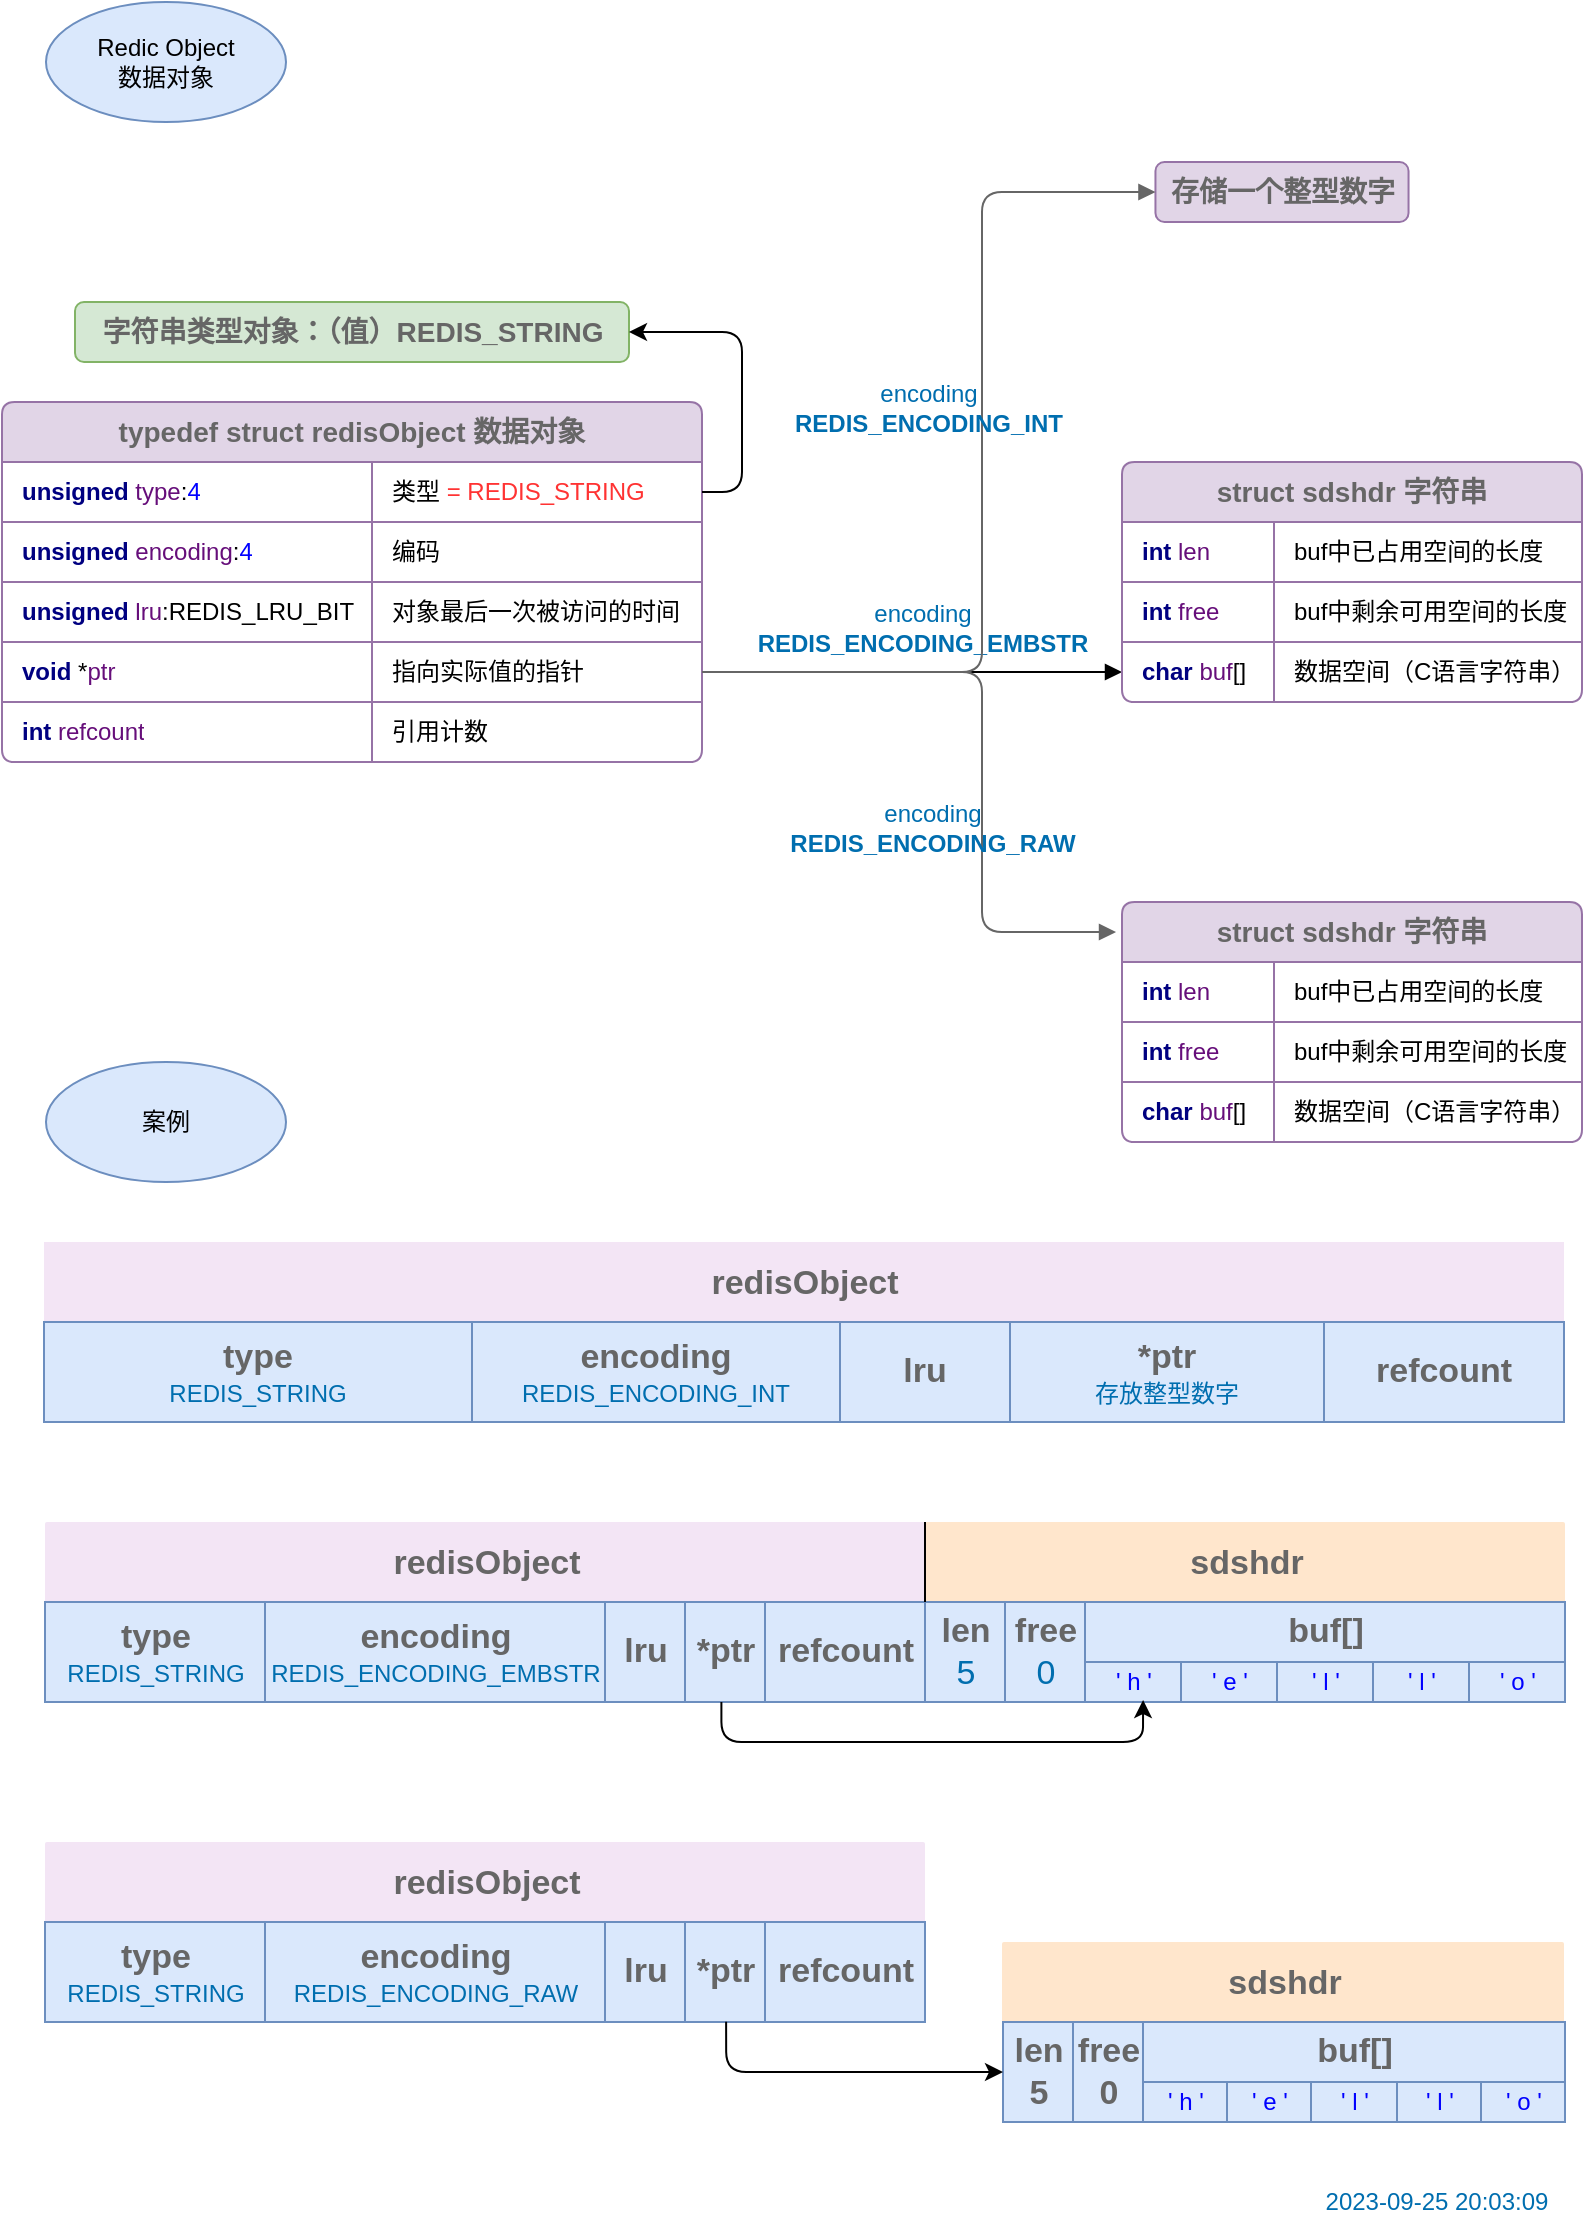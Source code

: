<mxfile version="14.6.13" type="device"><diagram id="IN4zd3eUfzcneKLnfnn4" name="第 1 页"><mxGraphModel dx="1301" dy="1059" grid="1" gridSize="10" guides="1" tooltips="1" connect="1" arrows="1" fold="1" page="1" pageScale="1" pageWidth="827" pageHeight="1169" math="0" shadow="0"><root><mxCell id="0"/><mxCell id="1" parent="0"/><mxCell id="iAXKqDJaPxF1WJDEpytG-269" value="&lt;b style=&quot;color: rgb(102 , 102 , 102) ; font-size: 17px&quot;&gt;sdshdr&lt;/b&gt;" style="points=[[0,0,0],[0.25,0,0],[0.5,0,0],[0.75,0,0],[1,0,0],[1,0.25,0],[1,0.5,0],[1,0.75,0],[1,1,0],[0.75,1,0],[0.5,1,0],[0.25,1,0],[0,1,0],[0,0.75,0],[0,0.5,0],[0,0.25,0]];rounded=1;absoluteArcSize=1;arcSize=2;html=1;shadow=0;dashed=0;fontSize=12;align=center;verticalAlign=top;spacing=10;spacingTop=-4;fillColor=#ffe6cc;strokeColor=none;" vertex="1" parent="1"><mxGeometry x="518" y="1010" width="281" height="70" as="geometry"/></mxCell><mxCell id="TYtQSwTV08MdRlMk_spP-1" value="Redic Object&lt;br&gt;数据对象" style="ellipse;whiteSpace=wrap;html=1;fillColor=#dae8fc;strokeColor=#6c8ebf;" parent="1" vertex="1"><mxGeometry x="40" y="40" width="120" height="60" as="geometry"/></mxCell><mxCell id="aDmRnWH0MCIBEiL_sSF2-94" value="&lt;font style=&quot;font-size: 14px&quot; color=&quot;#666666&quot;&gt;typedef struct redisObject 数据对象&lt;/font&gt;" style="shape=table;html=1;whiteSpace=wrap;startSize=30;container=1;collapsible=0;childLayout=tableLayout;rounded=1;shadow=0;arcSize=7;labelBackgroundColor=none;fillColor=#e1d5e7;swimlaneFillColor=#ffffff;align=center;fontStyle=1;strokeColor=#9673a6;fixedRows=1;rotatable=0;spacing=0;" parent="1" vertex="1"><mxGeometry x="18" y="240" width="350" height="180" as="geometry"/></mxCell><mxCell id="aDmRnWH0MCIBEiL_sSF2-95" value="" style="shape=partialRectangle;html=1;whiteSpace=wrap;collapsible=0;dropTarget=0;pointerEvents=0;fillColor=none;top=0;left=0;bottom=0;right=0;points=[[0,0.5],[1,0.5]];portConstraint=eastwest;strokeColor=#0085FC;" parent="aDmRnWH0MCIBEiL_sSF2-94" vertex="1"><mxGeometry y="30" width="350" height="30" as="geometry"/></mxCell><mxCell id="aDmRnWH0MCIBEiL_sSF2-96" value="&lt;span style=&quot;color: #000080 ; font-weight: bold&quot;&gt;unsigned &lt;/span&gt;&lt;span style=&quot;color: #660e7a&quot;&gt;type&lt;/span&gt;:&lt;span style=&quot;color: #0000ff&quot;&gt;4&lt;/span&gt;" style="shape=partialRectangle;html=1;whiteSpace=wrap;connectable=0;fillColor=none;top=0;left=0;bottom=0;right=0;overflow=hidden;strokeColor=none;labelBackgroundColor=none;labelBorderColor=none;align=left;spacingLeft=10;spacingRight=5;spacing=0;" parent="aDmRnWH0MCIBEiL_sSF2-95" vertex="1"><mxGeometry width="185" height="30" as="geometry"/></mxCell><mxCell id="aDmRnWH0MCIBEiL_sSF2-97" value="类型 &lt;font color=&quot;#ff3333&quot;&gt;=&amp;nbsp;REDIS_STRING&lt;/font&gt;" style="shape=partialRectangle;html=1;whiteSpace=wrap;connectable=0;fillColor=none;top=0;left=0;bottom=0;right=0;overflow=hidden;strokeColor=none;labelBackgroundColor=none;labelBorderColor=none;align=left;spacingLeft=10;spacingRight=5;spacing=0;" parent="aDmRnWH0MCIBEiL_sSF2-95" vertex="1"><mxGeometry x="185" width="165" height="30" as="geometry"/></mxCell><mxCell id="aDmRnWH0MCIBEiL_sSF2-101" value="" style="shape=partialRectangle;html=1;whiteSpace=wrap;collapsible=0;dropTarget=0;pointerEvents=0;fillColor=none;top=0;left=0;bottom=0;right=0;points=[[0,0.5],[1,0.5]];portConstraint=eastwest;" parent="aDmRnWH0MCIBEiL_sSF2-94" vertex="1"><mxGeometry y="60" width="350" height="30" as="geometry"/></mxCell><mxCell id="aDmRnWH0MCIBEiL_sSF2-102" value="&lt;span style=&quot;color: #000080 ; font-weight: bold&quot;&gt;unsigned &lt;/span&gt;&lt;span style=&quot;color: #660e7a&quot;&gt;encoding&lt;/span&gt;:&lt;span style=&quot;color: #0000ff&quot;&gt;4&lt;/span&gt;" style="shape=partialRectangle;html=1;whiteSpace=wrap;connectable=0;fillColor=none;top=0;left=0;bottom=0;right=0;overflow=hidden;align=left;spacing=0;spacingLeft=10;spacingRight=5;" parent="aDmRnWH0MCIBEiL_sSF2-101" vertex="1"><mxGeometry width="185" height="30" as="geometry"/></mxCell><mxCell id="aDmRnWH0MCIBEiL_sSF2-103" value="编码" style="shape=partialRectangle;html=1;whiteSpace=wrap;connectable=0;fillColor=none;top=0;left=0;bottom=0;right=0;overflow=hidden;align=left;spacing=0;spacingLeft=10;spacingRight=5;" parent="aDmRnWH0MCIBEiL_sSF2-101" vertex="1"><mxGeometry x="185" width="165" height="30" as="geometry"/></mxCell><mxCell id="aDmRnWH0MCIBEiL_sSF2-104" style="shape=partialRectangle;html=1;whiteSpace=wrap;collapsible=0;dropTarget=0;pointerEvents=0;fillColor=none;top=0;left=0;bottom=0;right=0;points=[[0,0.5],[1,0.5]];portConstraint=eastwest;" parent="aDmRnWH0MCIBEiL_sSF2-94" vertex="1"><mxGeometry y="90" width="350" height="30" as="geometry"/></mxCell><mxCell id="aDmRnWH0MCIBEiL_sSF2-105" value="&lt;span style=&quot;color: #000080 ; font-weight: bold&quot;&gt;unsigned &lt;/span&gt;&lt;span style=&quot;color: #660e7a&quot;&gt;lru&lt;/span&gt;:REDIS_LRU_BIT" style="shape=partialRectangle;html=1;whiteSpace=wrap;connectable=0;fillColor=none;top=0;left=0;bottom=0;right=0;overflow=hidden;align=left;spacing=0;spacingLeft=10;spacingRight=5;" parent="aDmRnWH0MCIBEiL_sSF2-104" vertex="1"><mxGeometry width="185" height="30" as="geometry"/></mxCell><mxCell id="aDmRnWH0MCIBEiL_sSF2-106" value="对象最后一次被访问的时间" style="shape=partialRectangle;html=1;whiteSpace=wrap;connectable=0;fillColor=none;top=0;left=0;bottom=0;right=0;overflow=hidden;align=left;spacing=0;spacingLeft=10;spacingRight=5;" parent="aDmRnWH0MCIBEiL_sSF2-104" vertex="1"><mxGeometry x="185" width="165" height="30" as="geometry"/></mxCell><mxCell id="aDmRnWH0MCIBEiL_sSF2-98" style="shape=partialRectangle;html=1;whiteSpace=wrap;collapsible=0;dropTarget=0;pointerEvents=0;fillColor=none;top=0;left=0;bottom=0;right=0;points=[[0,0.5],[1,0.5]];portConstraint=eastwest;" parent="aDmRnWH0MCIBEiL_sSF2-94" vertex="1"><mxGeometry y="120" width="350" height="30" as="geometry"/></mxCell><mxCell id="aDmRnWH0MCIBEiL_sSF2-99" value="&lt;span style=&quot;color: #000080 ; font-weight: bold&quot;&gt;void &lt;/span&gt;*&lt;span style=&quot;color: #660e7a&quot;&gt;ptr&lt;/span&gt;" style="shape=partialRectangle;html=1;whiteSpace=wrap;connectable=0;fillColor=none;top=0;left=0;bottom=0;right=0;overflow=hidden;align=left;spacing=0;spacingLeft=10;spacingRight=5;" parent="aDmRnWH0MCIBEiL_sSF2-98" vertex="1"><mxGeometry width="185" height="30" as="geometry"/></mxCell><mxCell id="aDmRnWH0MCIBEiL_sSF2-100" value="指向实际值的指针" style="shape=partialRectangle;html=1;whiteSpace=wrap;connectable=0;fillColor=none;top=0;left=0;bottom=0;right=0;overflow=hidden;align=left;spacing=0;spacingLeft=10;spacingRight=5;" parent="aDmRnWH0MCIBEiL_sSF2-98" vertex="1"><mxGeometry x="185" width="165" height="30" as="geometry"/></mxCell><mxCell id="aDmRnWH0MCIBEiL_sSF2-107" style="shape=partialRectangle;html=1;whiteSpace=wrap;collapsible=0;dropTarget=0;pointerEvents=0;fillColor=none;top=0;left=0;bottom=0;right=0;points=[[0,0.5],[1,0.5]];portConstraint=eastwest;" parent="aDmRnWH0MCIBEiL_sSF2-94" vertex="1"><mxGeometry y="150" width="350" height="30" as="geometry"/></mxCell><mxCell id="aDmRnWH0MCIBEiL_sSF2-108" value="&lt;span style=&quot;color: #000080 ; font-weight: bold&quot;&gt;int &lt;/span&gt;&lt;span style=&quot;color: #660e7a&quot;&gt;refcount&lt;/span&gt;" style="shape=partialRectangle;html=1;whiteSpace=wrap;connectable=0;fillColor=none;top=0;left=0;bottom=0;right=0;overflow=hidden;align=left;spacing=0;spacingLeft=10;spacingRight=5;" parent="aDmRnWH0MCIBEiL_sSF2-107" vertex="1"><mxGeometry width="185" height="30" as="geometry"/></mxCell><mxCell id="aDmRnWH0MCIBEiL_sSF2-109" value="引用计数" style="shape=partialRectangle;html=1;whiteSpace=wrap;connectable=0;fillColor=none;top=0;left=0;bottom=0;right=0;overflow=hidden;align=left;spacing=0;spacingLeft=10;spacingRight=5;" parent="aDmRnWH0MCIBEiL_sSF2-107" vertex="1"><mxGeometry x="185" width="165" height="30" as="geometry"/></mxCell><mxCell id="aDmRnWH0MCIBEiL_sSF2-110" value="&lt;font style=&quot;font-size: 14px&quot; color=&quot;#666666&quot;&gt;&lt;b&gt;字符串类型对象：（值）REDIS_STRING&lt;/b&gt;&lt;/font&gt;" style="rounded=1;whiteSpace=wrap;html=1;fillColor=#d5e8d4;strokeColor=#82b366;" parent="1" vertex="1"><mxGeometry x="54.5" y="190" width="277" height="30" as="geometry"/></mxCell><mxCell id="aDmRnWH0MCIBEiL_sSF2-111" style="edgeStyle=orthogonalEdgeStyle;rounded=1;orthogonalLoop=1;jettySize=auto;html=1;entryX=1;entryY=0.5;entryDx=0;entryDy=0;exitX=1;exitY=0.5;exitDx=0;exitDy=0;" parent="1" source="aDmRnWH0MCIBEiL_sSF2-95" target="aDmRnWH0MCIBEiL_sSF2-110" edge="1"><mxGeometry x="-249" y="374" as="geometry"/></mxCell><mxCell id="aDmRnWH0MCIBEiL_sSF2-112" value="&lt;span style=&quot;color: rgb(0 , 110 , 175) ; font-size: 12px ; text-align: left&quot;&gt;encoding&lt;br&gt;&lt;/span&gt;&lt;b&gt;&lt;span style=&quot;font-size: 12px ; text-align: left&quot;&gt;&lt;font color=&quot;#006eaf&quot;&gt;REDIS_ENCODING_&lt;/font&gt;&lt;/span&gt;&lt;span style=&quot;color: rgb(0 , 110 , 175) ; font-size: 12px ; text-align: left&quot;&gt;EMBSTR&lt;/span&gt;&lt;/b&gt;&lt;span style=&quot;font-size: 12px ; text-align: left&quot;&gt;&lt;br&gt;&lt;/span&gt;" style="html=1;verticalAlign=bottom;endArrow=block;shadow=0;labelBackgroundColor=none;exitX=1;exitY=0.5;exitDx=0;exitDy=0;entryX=0;entryY=0.5;entryDx=0;entryDy=0;fillColor=#f8cecc;edgeStyle=orthogonalEdgeStyle;" parent="1" source="aDmRnWH0MCIBEiL_sSF2-98" target="aDmRnWH0MCIBEiL_sSF2-133" edge="1"><mxGeometry x="-2" y="-100" width="80" as="geometry"><mxPoint x="542" y="1010" as="sourcePoint"/><mxPoint x="142" y="1069" as="targetPoint"/><mxPoint x="5" y="-5" as="offset"/></mxGeometry></mxCell><mxCell id="aDmRnWH0MCIBEiL_sSF2-113" value="&lt;font style=&quot;font-size: 14px&quot; color=&quot;#666666&quot;&gt;struct sdshdr 字符串&lt;/font&gt;" style="shape=table;html=1;whiteSpace=wrap;startSize=30;container=1;collapsible=0;childLayout=tableLayout;rounded=1;shadow=0;arcSize=7;labelBackgroundColor=none;fillColor=#e1d5e7;swimlaneFillColor=#ffffff;align=center;fontStyle=1;strokeColor=#9673a6;fixedRows=1;rotatable=0;spacing=0;" parent="1" vertex="1"><mxGeometry x="578" y="490" width="230" height="120" as="geometry"/></mxCell><mxCell id="aDmRnWH0MCIBEiL_sSF2-114" value="" style="shape=partialRectangle;html=1;whiteSpace=wrap;collapsible=0;dropTarget=0;pointerEvents=0;fillColor=none;top=0;left=0;bottom=0;right=0;points=[[0,0.5],[1,0.5]];portConstraint=eastwest;strokeColor=#0085FC;" parent="aDmRnWH0MCIBEiL_sSF2-113" vertex="1"><mxGeometry y="30" width="230" height="30" as="geometry"/></mxCell><mxCell id="aDmRnWH0MCIBEiL_sSF2-115" value="&lt;span style=&quot;color: #000080 ; font-weight: bold&quot;&gt;int &lt;/span&gt;&lt;span style=&quot;color: #660e7a&quot;&gt;len&lt;/span&gt;" style="shape=partialRectangle;html=1;whiteSpace=wrap;connectable=0;fillColor=none;top=0;left=0;bottom=0;right=0;overflow=hidden;strokeColor=none;labelBackgroundColor=none;labelBorderColor=none;align=left;spacingLeft=10;spacingRight=5;spacing=0;" parent="aDmRnWH0MCIBEiL_sSF2-114" vertex="1"><mxGeometry width="76" height="30" as="geometry"/></mxCell><mxCell id="aDmRnWH0MCIBEiL_sSF2-116" value="buf中已占用空间的长度" style="shape=partialRectangle;html=1;whiteSpace=wrap;connectable=0;fillColor=none;top=0;left=0;bottom=0;right=0;overflow=hidden;strokeColor=none;labelBackgroundColor=none;labelBorderColor=none;align=left;spacingLeft=10;spacingRight=5;spacing=0;" parent="aDmRnWH0MCIBEiL_sSF2-114" vertex="1"><mxGeometry x="76" width="154" height="30" as="geometry"/></mxCell><mxCell id="aDmRnWH0MCIBEiL_sSF2-117" value="" style="shape=partialRectangle;html=1;whiteSpace=wrap;collapsible=0;dropTarget=0;pointerEvents=0;fillColor=none;top=0;left=0;bottom=0;right=0;points=[[0,0.5],[1,0.5]];portConstraint=eastwest;" parent="aDmRnWH0MCIBEiL_sSF2-113" vertex="1"><mxGeometry y="60" width="230" height="30" as="geometry"/></mxCell><mxCell id="aDmRnWH0MCIBEiL_sSF2-118" value="&lt;span style=&quot;color: #000080 ; font-weight: bold&quot;&gt;int &lt;/span&gt;&lt;span style=&quot;color: #660e7a&quot;&gt;free&lt;/span&gt;" style="shape=partialRectangle;html=1;whiteSpace=wrap;connectable=0;fillColor=none;top=0;left=0;bottom=0;right=0;overflow=hidden;align=left;spacing=0;spacingLeft=10;spacingRight=5;" parent="aDmRnWH0MCIBEiL_sSF2-117" vertex="1"><mxGeometry width="76" height="30" as="geometry"/></mxCell><mxCell id="aDmRnWH0MCIBEiL_sSF2-119" value="buf中剩余可用空间的长度" style="shape=partialRectangle;html=1;whiteSpace=wrap;connectable=0;fillColor=none;top=0;left=0;bottom=0;right=0;overflow=hidden;align=left;spacing=0;spacingLeft=10;spacingRight=5;" parent="aDmRnWH0MCIBEiL_sSF2-117" vertex="1"><mxGeometry x="76" width="154" height="30" as="geometry"/></mxCell><mxCell id="aDmRnWH0MCIBEiL_sSF2-120" style="shape=partialRectangle;html=1;whiteSpace=wrap;collapsible=0;dropTarget=0;pointerEvents=0;fillColor=none;top=0;left=0;bottom=0;right=0;points=[[0,0.5],[1,0.5]];portConstraint=eastwest;" parent="aDmRnWH0MCIBEiL_sSF2-113" vertex="1"><mxGeometry y="90" width="230" height="30" as="geometry"/></mxCell><mxCell id="aDmRnWH0MCIBEiL_sSF2-121" value="&lt;span style=&quot;color: #000080 ; font-weight: bold&quot;&gt;char &lt;/span&gt;&lt;span style=&quot;color: #660e7a&quot;&gt;buf&lt;/span&gt;[]" style="shape=partialRectangle;html=1;whiteSpace=wrap;connectable=0;fillColor=none;top=0;left=0;bottom=0;right=0;overflow=hidden;align=left;spacing=0;spacingLeft=10;spacingRight=5;" parent="aDmRnWH0MCIBEiL_sSF2-120" vertex="1"><mxGeometry width="76" height="30" as="geometry"/></mxCell><mxCell id="aDmRnWH0MCIBEiL_sSF2-122" value="数据空间（C语言字符串）" style="shape=partialRectangle;html=1;whiteSpace=wrap;connectable=0;fillColor=none;top=0;left=0;bottom=0;right=0;overflow=hidden;align=left;spacing=0;spacingLeft=10;spacingRight=5;" parent="aDmRnWH0MCIBEiL_sSF2-120" vertex="1"><mxGeometry x="76" width="154" height="30" as="geometry"/></mxCell><mxCell id="aDmRnWH0MCIBEiL_sSF2-123" value="&lt;span style=&quot;color: rgb(0 , 110 , 175) ; font-size: 12px ; text-align: left&quot;&gt;encoding&lt;/span&gt;&lt;b&gt;&lt;span style=&quot;color: rgb(0 , 110 , 175) ; font-size: 12px ; text-align: left&quot;&gt;&lt;br&gt;&lt;/span&gt;&lt;/b&gt;&lt;b&gt;&lt;span style=&quot;font-size: 12px ; text-align: left&quot;&gt;&lt;font color=&quot;#006eaf&quot;&gt;REDIS_ENCODING_&lt;/font&gt;&lt;/span&gt;&lt;span style=&quot;color: rgb(0 , 110 , 175) ; font-size: 12px ; text-align: left&quot;&gt;RAW&lt;/span&gt;&lt;/b&gt;&lt;span style=&quot;font-size: 12px ; text-align: left&quot;&gt;&lt;br&gt;&lt;/span&gt;" style="html=1;verticalAlign=bottom;endArrow=block;shadow=0;fillColor=#f5f5f5;strokeColor=#666666;labelBackgroundColor=none;exitX=1;exitY=0.5;exitDx=0;exitDy=0;edgeStyle=orthogonalEdgeStyle;entryX=-0.013;entryY=0.125;entryDx=0;entryDy=0;entryPerimeter=0;" parent="1" source="aDmRnWH0MCIBEiL_sSF2-98" target="aDmRnWH0MCIBEiL_sSF2-113" edge="1"><mxGeometry x="-2" y="-100" width="80" as="geometry"><mxPoint x="212" y="860" as="sourcePoint"/><mxPoint x="581" y="906" as="targetPoint"/><mxPoint x="11" y="30" as="offset"/><Array as="points"><mxPoint x="508" y="375"/><mxPoint x="508" y="505"/></Array></mxGeometry></mxCell><mxCell id="aDmRnWH0MCIBEiL_sSF2-124" value="&lt;font style=&quot;font-size: 14px&quot; color=&quot;#666666&quot;&gt;&lt;b&gt;存储一个整型数字&lt;/b&gt;&lt;/font&gt;" style="rounded=1;whiteSpace=wrap;html=1;align=center;fillColor=#e1d5e7;strokeColor=#9673a6;" parent="1" vertex="1"><mxGeometry x="594.73" y="120" width="126.54" height="30" as="geometry"/></mxCell><mxCell id="aDmRnWH0MCIBEiL_sSF2-125" value="&lt;font color=&quot;#006eaf&quot;&gt;&lt;span style=&quot;font-size: 12px ; text-align: left&quot;&gt;encoding&lt;br&gt;&lt;/span&gt;&lt;span style=&quot;font-size: 12px ; text-align: left&quot;&gt;&lt;b&gt;REDIS_ENCODING_INT&lt;/b&gt;&lt;/span&gt;&lt;/font&gt;&lt;span style=&quot;font-size: 12px ; text-align: left&quot;&gt;&lt;br&gt;&lt;/span&gt;" style="html=1;verticalAlign=bottom;endArrow=block;shadow=0;exitX=1;exitY=0.5;exitDx=0;exitDy=0;fillColor=#f5f5f5;strokeColor=#666666;entryX=0;entryY=0.5;entryDx=0;entryDy=0;jumpStyle=none;labelBackgroundColor=none;edgeStyle=orthogonalEdgeStyle;" parent="1" source="aDmRnWH0MCIBEiL_sSF2-98" target="aDmRnWH0MCIBEiL_sSF2-124" edge="1"><mxGeometry x="-2" y="-100" width="80" as="geometry"><mxPoint x="351" y="1026" as="sourcePoint"/><mxPoint x="428" y="666" as="targetPoint"/><Array as="points"><mxPoint x="508" y="375"/><mxPoint x="508" y="135"/></Array><mxPoint y="5" as="offset"/></mxGeometry></mxCell><mxCell id="aDmRnWH0MCIBEiL_sSF2-126" value="&lt;font style=&quot;font-size: 14px&quot; color=&quot;#666666&quot;&gt;struct sdshdr 字符串&lt;/font&gt;" style="shape=table;html=1;whiteSpace=wrap;startSize=30;container=1;collapsible=0;childLayout=tableLayout;rounded=1;shadow=0;arcSize=7;labelBackgroundColor=none;fillColor=#e1d5e7;swimlaneFillColor=#ffffff;align=center;fontStyle=1;strokeColor=#9673a6;fixedRows=1;rotatable=0;spacing=0;" parent="1" vertex="1"><mxGeometry x="578" y="270" width="230" height="120" as="geometry"/></mxCell><mxCell id="aDmRnWH0MCIBEiL_sSF2-127" value="" style="shape=partialRectangle;html=1;whiteSpace=wrap;collapsible=0;dropTarget=0;pointerEvents=0;fillColor=none;top=0;left=0;bottom=0;right=0;points=[[0,0.5],[1,0.5]];portConstraint=eastwest;strokeColor=#0085FC;" parent="aDmRnWH0MCIBEiL_sSF2-126" vertex="1"><mxGeometry y="30" width="230" height="30" as="geometry"/></mxCell><mxCell id="aDmRnWH0MCIBEiL_sSF2-128" value="&lt;span style=&quot;color: #000080 ; font-weight: bold&quot;&gt;int &lt;/span&gt;&lt;span style=&quot;color: #660e7a&quot;&gt;len&lt;/span&gt;" style="shape=partialRectangle;html=1;whiteSpace=wrap;connectable=0;fillColor=none;top=0;left=0;bottom=0;right=0;overflow=hidden;strokeColor=none;labelBackgroundColor=none;labelBorderColor=none;align=left;spacingLeft=10;spacingRight=5;spacing=0;" parent="aDmRnWH0MCIBEiL_sSF2-127" vertex="1"><mxGeometry width="76" height="30" as="geometry"/></mxCell><mxCell id="aDmRnWH0MCIBEiL_sSF2-129" value="buf中已占用空间的长度" style="shape=partialRectangle;html=1;whiteSpace=wrap;connectable=0;fillColor=none;top=0;left=0;bottom=0;right=0;overflow=hidden;strokeColor=none;labelBackgroundColor=none;labelBorderColor=none;align=left;spacingLeft=10;spacingRight=5;spacing=0;" parent="aDmRnWH0MCIBEiL_sSF2-127" vertex="1"><mxGeometry x="76" width="154" height="30" as="geometry"/></mxCell><mxCell id="aDmRnWH0MCIBEiL_sSF2-130" value="" style="shape=partialRectangle;html=1;whiteSpace=wrap;collapsible=0;dropTarget=0;pointerEvents=0;fillColor=none;top=0;left=0;bottom=0;right=0;points=[[0,0.5],[1,0.5]];portConstraint=eastwest;" parent="aDmRnWH0MCIBEiL_sSF2-126" vertex="1"><mxGeometry y="60" width="230" height="30" as="geometry"/></mxCell><mxCell id="aDmRnWH0MCIBEiL_sSF2-131" value="&lt;span style=&quot;color: #000080 ; font-weight: bold&quot;&gt;int &lt;/span&gt;&lt;span style=&quot;color: #660e7a&quot;&gt;free&lt;/span&gt;" style="shape=partialRectangle;html=1;whiteSpace=wrap;connectable=0;fillColor=none;top=0;left=0;bottom=0;right=0;overflow=hidden;align=left;spacing=0;spacingLeft=10;spacingRight=5;" parent="aDmRnWH0MCIBEiL_sSF2-130" vertex="1"><mxGeometry width="76" height="30" as="geometry"/></mxCell><mxCell id="aDmRnWH0MCIBEiL_sSF2-132" value="buf中剩余可用空间的长度" style="shape=partialRectangle;html=1;whiteSpace=wrap;connectable=0;fillColor=none;top=0;left=0;bottom=0;right=0;overflow=hidden;align=left;spacing=0;spacingLeft=10;spacingRight=5;" parent="aDmRnWH0MCIBEiL_sSF2-130" vertex="1"><mxGeometry x="76" width="154" height="30" as="geometry"/></mxCell><mxCell id="aDmRnWH0MCIBEiL_sSF2-133" style="shape=partialRectangle;html=1;whiteSpace=wrap;collapsible=0;dropTarget=0;pointerEvents=0;fillColor=none;top=0;left=0;bottom=0;right=0;points=[[0,0.5],[1,0.5]];portConstraint=eastwest;" parent="aDmRnWH0MCIBEiL_sSF2-126" vertex="1"><mxGeometry y="90" width="230" height="30" as="geometry"/></mxCell><mxCell id="aDmRnWH0MCIBEiL_sSF2-134" value="&lt;span style=&quot;color: #000080 ; font-weight: bold&quot;&gt;char &lt;/span&gt;&lt;span style=&quot;color: #660e7a&quot;&gt;buf&lt;/span&gt;[]" style="shape=partialRectangle;html=1;whiteSpace=wrap;connectable=0;fillColor=none;top=0;left=0;bottom=0;right=0;overflow=hidden;align=left;spacing=0;spacingLeft=10;spacingRight=5;" parent="aDmRnWH0MCIBEiL_sSF2-133" vertex="1"><mxGeometry width="76" height="30" as="geometry"/></mxCell><mxCell id="aDmRnWH0MCIBEiL_sSF2-135" value="数据空间（C语言字符串）" style="shape=partialRectangle;html=1;whiteSpace=wrap;connectable=0;fillColor=none;top=0;left=0;bottom=0;right=0;overflow=hidden;align=left;spacing=0;spacingLeft=10;spacingRight=5;" parent="aDmRnWH0MCIBEiL_sSF2-133" vertex="1"><mxGeometry x="76" width="154" height="30" as="geometry"/></mxCell><mxCell id="iAXKqDJaPxF1WJDEpytG-61" value="案例" style="ellipse;whiteSpace=wrap;html=1;rounded=1;fillColor=#dae8fc;strokeColor=#6c8ebf;" vertex="1" parent="1"><mxGeometry x="40" y="570" width="120" height="60" as="geometry"/></mxCell><mxCell id="iAXKqDJaPxF1WJDEpytG-87" value="&lt;span style=&quot;color: rgb(102 , 102 , 102) ; font-weight: 700&quot;&gt;&lt;font style=&quot;font-size: 17px&quot;&gt;redisObject&lt;/font&gt;&lt;/span&gt;" style="points=[[0,0,0],[0.25,0,0],[0.5,0,0],[0.75,0,0],[1,0,0],[1,0.25,0],[1,0.5,0],[1,0.75,0],[1,1,0],[0.75,1,0],[0.5,1,0],[0.25,1,0],[0,1,0],[0,0.75,0],[0,0.5,0],[0,0.25,0]];rounded=0;absoluteArcSize=1;arcSize=14;html=1;strokeColor=none;gradientColor=none;shadow=0;dashed=0;fontSize=12;fontColor=#9E9E9E;align=center;verticalAlign=top;spacing=10;spacingTop=-4;fillColor=#F3E5F5;" vertex="1" parent="1"><mxGeometry x="39" y="660" width="760" height="80" as="geometry"/></mxCell><mxCell id="iAXKqDJaPxF1WJDEpytG-89" value="" style="shape=table;html=1;whiteSpace=wrap;startSize=0;container=1;collapsible=0;childLayout=tableLayout;rounded=1;shadow=0;strokeColor=#6c8ebf;fillColor=#dae8fc;arcSize=22;" vertex="1" parent="1"><mxGeometry x="39" y="700" width="760" height="50" as="geometry"/></mxCell><mxCell id="iAXKqDJaPxF1WJDEpytG-90" value="" style="shape=partialRectangle;html=1;whiteSpace=wrap;collapsible=0;dropTarget=0;pointerEvents=0;fillColor=none;top=0;left=0;bottom=0;right=0;points=[[0,0.5],[1,0.5]];portConstraint=eastwest;" vertex="1" parent="iAXKqDJaPxF1WJDEpytG-89"><mxGeometry width="760" height="50" as="geometry"/></mxCell><mxCell id="iAXKqDJaPxF1WJDEpytG-91" value="&lt;b style=&quot;color: rgb(102 , 102 , 102) ; font-size: 17px&quot;&gt;type&lt;/b&gt;&lt;br&gt;&lt;font style=&quot;font-size: 12px&quot; color=&quot;#006eaf&quot;&gt;REDIS_STRING&lt;/font&gt;" style="shape=partialRectangle;html=1;whiteSpace=wrap;connectable=0;fillColor=none;top=0;left=0;bottom=0;right=0;overflow=hidden;" vertex="1" parent="iAXKqDJaPxF1WJDEpytG-90"><mxGeometry width="214" height="50" as="geometry"/></mxCell><mxCell id="iAXKqDJaPxF1WJDEpytG-92" value="&lt;font color=&quot;#666666&quot;&gt;&lt;b style=&quot;font-size: 17px&quot;&gt;encoding&lt;br&gt;&lt;/b&gt;&lt;/font&gt;&lt;span style=&quot;text-align: left&quot;&gt;&lt;font color=&quot;#006eaf&quot;&gt;REDIS_ENCODING_INT&lt;/font&gt;&lt;/span&gt;&lt;font color=&quot;#666666&quot;&gt;&lt;br&gt;&lt;/font&gt;" style="shape=partialRectangle;html=1;whiteSpace=wrap;connectable=0;fillColor=none;top=0;left=0;bottom=0;right=0;overflow=hidden;" vertex="1" parent="iAXKqDJaPxF1WJDEpytG-90"><mxGeometry x="214" width="184" height="50" as="geometry"/></mxCell><mxCell id="iAXKqDJaPxF1WJDEpytG-93" value="&lt;font color=&quot;#666666&quot;&gt;&lt;span style=&quot;font-size: 17px&quot;&gt;&lt;b&gt;lru&lt;/b&gt;&lt;/span&gt;&lt;/font&gt;" style="shape=partialRectangle;html=1;whiteSpace=wrap;connectable=0;fillColor=none;top=0;left=0;bottom=0;right=0;overflow=hidden;" vertex="1" parent="iAXKqDJaPxF1WJDEpytG-90"><mxGeometry x="398" width="85" height="50" as="geometry"/></mxCell><mxCell id="iAXKqDJaPxF1WJDEpytG-94" value="&lt;span style=&quot;font-weight: bold ; color: rgb(102 , 102 , 102) ; font-size: 17px&quot;&gt;*ptr&lt;/span&gt;&lt;br&gt;&lt;font style=&quot;font-size: 12px&quot; color=&quot;#006eaf&quot;&gt;存放整型数字&lt;/font&gt;" style="shape=partialRectangle;html=1;whiteSpace=wrap;connectable=0;fillColor=none;top=0;left=0;bottom=0;right=0;overflow=hidden;" vertex="1" parent="iAXKqDJaPxF1WJDEpytG-90"><mxGeometry x="483" width="157" height="50" as="geometry"/></mxCell><mxCell id="iAXKqDJaPxF1WJDEpytG-95" value="&lt;font color=&quot;#666666&quot;&gt;&lt;span style=&quot;font-size: 17px&quot;&gt;&lt;b&gt;refcount&lt;/b&gt;&lt;/span&gt;&lt;/font&gt;" style="shape=partialRectangle;html=1;whiteSpace=wrap;connectable=0;fillColor=none;top=0;left=0;bottom=0;right=0;overflow=hidden;" vertex="1" parent="iAXKqDJaPxF1WJDEpytG-90"><mxGeometry x="640" width="120" height="50" as="geometry"/></mxCell><mxCell id="iAXKqDJaPxF1WJDEpytG-190" value="&lt;span style=&quot;color: rgb(102 , 102 , 102) ; font-weight: 700&quot;&gt;&lt;font style=&quot;font-size: 17px&quot;&gt;redisObject&lt;/font&gt;&lt;/span&gt;" style="points=[[0,0,0],[0.25,0,0],[0.5,0,0],[0.75,0,0],[1,0,0],[1,0.25,0],[1,0.5,0],[1,0.75,0],[1,1,0],[0.75,1,0],[0.5,1,0],[0.25,1,0],[0,1,0],[0,0.75,0],[0,0.5,0],[0,0.25,0]];rounded=1;absoluteArcSize=1;arcSize=2;html=1;strokeColor=none;gradientColor=none;shadow=0;dashed=0;fontSize=12;fontColor=#9E9E9E;align=center;verticalAlign=top;spacing=10;spacingTop=-4;fillColor=#F3E5F5;" vertex="1" parent="1"><mxGeometry x="39.5" y="960" width="440" height="80" as="geometry"/></mxCell><mxCell id="iAXKqDJaPxF1WJDEpytG-192" value="" style="shape=table;html=1;whiteSpace=wrap;startSize=0;container=1;collapsible=0;childLayout=tableLayout;rounded=1;shadow=0;strokeColor=#6c8ebf;fillColor=#dae8fc;arcSize=22;" vertex="1" parent="1"><mxGeometry x="39.5" y="1000" width="440" height="50" as="geometry"/></mxCell><mxCell id="iAXKqDJaPxF1WJDEpytG-193" value="" style="shape=partialRectangle;html=1;whiteSpace=wrap;collapsible=0;dropTarget=0;pointerEvents=0;fillColor=none;top=0;left=0;bottom=0;right=0;points=[[0,0.5],[1,0.5]];portConstraint=eastwest;" vertex="1" parent="iAXKqDJaPxF1WJDEpytG-192"><mxGeometry width="440" height="50" as="geometry"/></mxCell><mxCell id="iAXKqDJaPxF1WJDEpytG-194" value="&lt;b style=&quot;color: rgb(102 , 102 , 102) ; font-size: 17px&quot;&gt;type&lt;/b&gt;&lt;br&gt;&lt;font style=&quot;font-size: 12px&quot; color=&quot;#006eaf&quot;&gt;REDIS_STRING&lt;/font&gt;" style="shape=partialRectangle;html=1;whiteSpace=wrap;connectable=0;fillColor=none;top=0;left=0;bottom=0;right=0;overflow=hidden;" vertex="1" parent="iAXKqDJaPxF1WJDEpytG-193"><mxGeometry width="110" height="50" as="geometry"/></mxCell><mxCell id="iAXKqDJaPxF1WJDEpytG-195" value="&lt;font color=&quot;#666666&quot;&gt;&lt;b style=&quot;font-size: 17px&quot;&gt;encoding&lt;br&gt;&lt;/b&gt;&lt;/font&gt;&lt;span style=&quot;text-align: left&quot;&gt;&lt;font color=&quot;#006eaf&quot;&gt;REDIS_ENCODING_RAW&lt;/font&gt;&lt;/span&gt;&lt;font color=&quot;#666666&quot;&gt;&lt;br&gt;&lt;/font&gt;" style="shape=partialRectangle;html=1;whiteSpace=wrap;connectable=0;fillColor=none;top=0;left=0;bottom=0;right=0;overflow=hidden;" vertex="1" parent="iAXKqDJaPxF1WJDEpytG-193"><mxGeometry x="110" width="170" height="50" as="geometry"/></mxCell><mxCell id="iAXKqDJaPxF1WJDEpytG-196" value="&lt;font color=&quot;#666666&quot;&gt;&lt;span style=&quot;font-size: 17px&quot;&gt;&lt;b&gt;lru&lt;/b&gt;&lt;/span&gt;&lt;/font&gt;" style="shape=partialRectangle;html=1;whiteSpace=wrap;connectable=0;fillColor=none;top=0;left=0;bottom=0;right=0;overflow=hidden;" vertex="1" parent="iAXKqDJaPxF1WJDEpytG-193"><mxGeometry x="280" width="40" height="50" as="geometry"/></mxCell><mxCell id="iAXKqDJaPxF1WJDEpytG-197" value="&lt;font color=&quot;#666666&quot;&gt;&lt;span style=&quot;font-size: 17px&quot;&gt;&lt;b&gt;*ptr&lt;/b&gt;&lt;/span&gt;&lt;/font&gt;" style="shape=partialRectangle;html=1;whiteSpace=wrap;connectable=0;fillColor=none;top=0;left=0;bottom=0;right=0;overflow=hidden;" vertex="1" parent="iAXKqDJaPxF1WJDEpytG-193"><mxGeometry x="320" width="40" height="50" as="geometry"/></mxCell><mxCell id="iAXKqDJaPxF1WJDEpytG-198" value="&lt;font color=&quot;#666666&quot;&gt;&lt;span style=&quot;font-size: 17px&quot;&gt;&lt;b&gt;refcount&lt;/b&gt;&lt;/span&gt;&lt;/font&gt;" style="shape=partialRectangle;html=1;whiteSpace=wrap;connectable=0;fillColor=none;top=0;left=0;bottom=0;right=0;overflow=hidden;" vertex="1" parent="iAXKqDJaPxF1WJDEpytG-193"><mxGeometry x="360" width="80" height="50" as="geometry"/></mxCell><mxCell id="iAXKqDJaPxF1WJDEpytG-235" value="&lt;b style=&quot;color: rgb(102 , 102 , 102) ; font-size: 17px&quot;&gt;sdshdr&lt;/b&gt;" style="points=[[0,0,0],[0.25,0,0],[0.5,0,0],[0.75,0,0],[1,0,0],[1,0.25,0],[1,0.5,0],[1,0.75,0],[1,1,0],[0.75,1,0],[0.5,1,0],[0.25,1,0],[0,1,0],[0,0.75,0],[0,0.5,0],[0,0.25,0]];rounded=1;absoluteArcSize=1;arcSize=2;html=1;shadow=0;dashed=0;fontSize=12;align=center;verticalAlign=top;spacing=10;spacingTop=-4;fillColor=#ffe6cc;strokeColor=none;" vertex="1" parent="1"><mxGeometry x="479.5" y="800" width="320" height="70" as="geometry"/></mxCell><mxCell id="iAXKqDJaPxF1WJDEpytG-236" value="&lt;span style=&quot;color: rgb(102 , 102 , 102) ; font-weight: 700&quot;&gt;&lt;font style=&quot;font-size: 17px&quot;&gt;redisObject&lt;/font&gt;&lt;/span&gt;" style="points=[[0,0,0],[0.25,0,0],[0.5,0,0],[0.75,0,0],[1,0,0],[1,0.25,0],[1,0.5,0],[1,0.75,0],[1,1,0],[0.75,1,0],[0.5,1,0],[0.25,1,0],[0,1,0],[0,0.75,0],[0,0.5,0],[0,0.25,0]];rounded=1;absoluteArcSize=1;arcSize=2;html=1;strokeColor=none;gradientColor=none;shadow=0;dashed=0;fontSize=12;fontColor=#9E9E9E;align=center;verticalAlign=top;spacing=10;spacingTop=-4;fillColor=#F3E5F5;" vertex="1" parent="1"><mxGeometry x="39.5" y="800" width="440" height="80" as="geometry"/></mxCell><mxCell id="iAXKqDJaPxF1WJDEpytG-237" value="" style="shape=table;html=1;whiteSpace=wrap;startSize=0;container=1;collapsible=0;childLayout=tableLayout;rounded=1;shadow=0;strokeColor=#6c8ebf;fillColor=#dae8fc;arcSize=22;" vertex="1" parent="1"><mxGeometry x="39.5" y="840" width="760" height="50" as="geometry"/></mxCell><mxCell id="iAXKqDJaPxF1WJDEpytG-238" value="" style="shape=partialRectangle;html=1;whiteSpace=wrap;collapsible=0;dropTarget=0;pointerEvents=0;fillColor=none;top=0;left=0;bottom=0;right=0;points=[[0,0.5],[1,0.5]];portConstraint=eastwest;" vertex="1" parent="iAXKqDJaPxF1WJDEpytG-237"><mxGeometry width="760" height="50" as="geometry"/></mxCell><mxCell id="iAXKqDJaPxF1WJDEpytG-239" value="&lt;b style=&quot;color: rgb(102 , 102 , 102) ; font-size: 17px&quot;&gt;type&lt;/b&gt;&lt;br&gt;&lt;font style=&quot;font-size: 12px&quot; color=&quot;#006eaf&quot;&gt;REDIS_STRING&lt;/font&gt;" style="shape=partialRectangle;html=1;whiteSpace=wrap;connectable=0;fillColor=none;top=0;left=0;bottom=0;right=0;overflow=hidden;" vertex="1" parent="iAXKqDJaPxF1WJDEpytG-238"><mxGeometry width="110" height="50" as="geometry"/></mxCell><mxCell id="iAXKqDJaPxF1WJDEpytG-240" value="&lt;font color=&quot;#666666&quot;&gt;&lt;b style=&quot;font-size: 17px&quot;&gt;encoding&lt;br&gt;&lt;/b&gt;&lt;/font&gt;&lt;span style=&quot;font-size: 11px&quot;&gt;&lt;span style=&quot;font-size: 12px ; text-align: left&quot;&gt;&lt;font color=&quot;#006eaf&quot;&gt;REDIS_ENCODING_&lt;/font&gt;&lt;/span&gt;&lt;span style=&quot;color: rgb(0 , 110 , 175) ; font-size: 12px ; text-align: left&quot;&gt;EMBSTR&lt;/span&gt;&lt;/span&gt;&lt;font color=&quot;#666666&quot;&gt;&lt;br&gt;&lt;/font&gt;" style="shape=partialRectangle;html=1;whiteSpace=wrap;connectable=0;fillColor=none;top=0;left=0;bottom=0;right=0;overflow=hidden;" vertex="1" parent="iAXKqDJaPxF1WJDEpytG-238"><mxGeometry x="110" width="170" height="50" as="geometry"/></mxCell><mxCell id="iAXKqDJaPxF1WJDEpytG-241" value="&lt;font color=&quot;#666666&quot;&gt;&lt;span style=&quot;font-size: 17px&quot;&gt;&lt;b&gt;lru&lt;/b&gt;&lt;/span&gt;&lt;/font&gt;" style="shape=partialRectangle;html=1;whiteSpace=wrap;connectable=0;fillColor=none;top=0;left=0;bottom=0;right=0;overflow=hidden;" vertex="1" parent="iAXKqDJaPxF1WJDEpytG-238"><mxGeometry x="280" width="40" height="50" as="geometry"/></mxCell><mxCell id="iAXKqDJaPxF1WJDEpytG-242" value="&lt;font color=&quot;#666666&quot;&gt;&lt;span style=&quot;font-size: 17px&quot;&gt;&lt;b&gt;*ptr&lt;/b&gt;&lt;/span&gt;&lt;/font&gt;" style="shape=partialRectangle;html=1;whiteSpace=wrap;connectable=0;fillColor=none;top=0;left=0;bottom=0;right=0;overflow=hidden;" vertex="1" parent="iAXKqDJaPxF1WJDEpytG-238"><mxGeometry x="320" width="40" height="50" as="geometry"/></mxCell><mxCell id="iAXKqDJaPxF1WJDEpytG-243" value="&lt;font color=&quot;#666666&quot;&gt;&lt;span style=&quot;font-size: 17px&quot;&gt;&lt;b&gt;refcount&lt;/b&gt;&lt;/span&gt;&lt;/font&gt;" style="shape=partialRectangle;html=1;whiteSpace=wrap;connectable=0;fillColor=none;top=0;left=0;bottom=0;right=0;overflow=hidden;" vertex="1" parent="iAXKqDJaPxF1WJDEpytG-238"><mxGeometry x="360" width="80" height="50" as="geometry"/></mxCell><mxCell id="iAXKqDJaPxF1WJDEpytG-244" value="&lt;span style=&quot;font-size: 17px&quot;&gt;&lt;font color=&quot;#666666&quot; style=&quot;font-weight: bold&quot;&gt;len&lt;/font&gt;&lt;br&gt;&lt;font color=&quot;#006eaf&quot;&gt;5&lt;/font&gt;&lt;br&gt;&lt;/span&gt;" style="shape=partialRectangle;html=1;whiteSpace=wrap;connectable=0;fillColor=none;top=0;left=0;bottom=0;right=0;overflow=hidden;" vertex="1" parent="iAXKqDJaPxF1WJDEpytG-238"><mxGeometry x="440" width="40" height="50" as="geometry"/></mxCell><mxCell id="iAXKqDJaPxF1WJDEpytG-245" value="&lt;span style=&quot;font-size: 17px&quot;&gt;&lt;font color=&quot;#666666&quot; style=&quot;font-weight: bold&quot;&gt;free&lt;/font&gt;&lt;br&gt;&lt;font color=&quot;#006eaf&quot;&gt;0&lt;/font&gt;&lt;br&gt;&lt;/span&gt;" style="shape=partialRectangle;html=1;whiteSpace=wrap;connectable=0;fillColor=none;top=0;left=0;bottom=0;right=0;overflow=hidden;" vertex="1" parent="iAXKqDJaPxF1WJDEpytG-238"><mxGeometry x="480" width="40" height="50" as="geometry"/></mxCell><mxCell id="iAXKqDJaPxF1WJDEpytG-246" value="&lt;b style=&quot;color: rgb(102 , 102 , 102) ; font-size: 17px&quot;&gt;buf[]&lt;br&gt;&lt;br&gt;&lt;/b&gt;" style="shape=partialRectangle;html=1;whiteSpace=wrap;connectable=0;fillColor=none;top=0;left=0;bottom=0;right=0;overflow=hidden;" vertex="1" parent="iAXKqDJaPxF1WJDEpytG-238"><mxGeometry x="520" width="240" height="50" as="geometry"/></mxCell><mxCell id="iAXKqDJaPxF1WJDEpytG-248" value="" style="shape=table;html=1;whiteSpace=wrap;startSize=0;container=1;collapsible=0;childLayout=tableLayout;rounded=1;arcSize=40;fillColor=#dae8fc;strokeColor=#6c8ebf;fontColor=#006EAF;" vertex="1" parent="1"><mxGeometry x="559.5" y="870" width="240" height="20" as="geometry"/></mxCell><mxCell id="iAXKqDJaPxF1WJDEpytG-249" value="" style="shape=partialRectangle;html=1;whiteSpace=wrap;collapsible=0;dropTarget=0;pointerEvents=0;fillColor=none;top=0;left=0;bottom=0;right=0;points=[[0,0.5],[1,0.5]];portConstraint=eastwest;" vertex="1" parent="iAXKqDJaPxF1WJDEpytG-248"><mxGeometry width="240" height="20" as="geometry"/></mxCell><mxCell id="iAXKqDJaPxF1WJDEpytG-250" value="&lt;font color=&quot;#0000ff&quot;&gt;' h '&lt;/font&gt;" style="shape=partialRectangle;html=1;whiteSpace=wrap;connectable=0;overflow=hidden;fillColor=none;top=0;left=0;bottom=0;right=0;" vertex="1" parent="iAXKqDJaPxF1WJDEpytG-249"><mxGeometry width="48" height="20" as="geometry"/></mxCell><mxCell id="iAXKqDJaPxF1WJDEpytG-251" value="&lt;font color=&quot;#0000ff&quot;&gt;' e '&lt;/font&gt;" style="shape=partialRectangle;html=1;whiteSpace=wrap;connectable=0;overflow=hidden;fillColor=none;top=0;left=0;bottom=0;right=0;" vertex="1" parent="iAXKqDJaPxF1WJDEpytG-249"><mxGeometry x="48" width="48" height="20" as="geometry"/></mxCell><mxCell id="iAXKqDJaPxF1WJDEpytG-252" value="&lt;font color=&quot;#0000ff&quot;&gt;' l '&lt;/font&gt;" style="shape=partialRectangle;html=1;whiteSpace=wrap;connectable=0;overflow=hidden;fillColor=none;top=0;left=0;bottom=0;right=0;" vertex="1" parent="iAXKqDJaPxF1WJDEpytG-249"><mxGeometry x="96" width="48" height="20" as="geometry"/></mxCell><mxCell id="iAXKqDJaPxF1WJDEpytG-253" value="&lt;font color=&quot;#0000ff&quot;&gt;' l '&lt;/font&gt;" style="shape=partialRectangle;html=1;whiteSpace=wrap;connectable=0;overflow=hidden;fillColor=none;top=0;left=0;bottom=0;right=0;" vertex="1" parent="iAXKqDJaPxF1WJDEpytG-249"><mxGeometry x="144" width="48" height="20" as="geometry"/></mxCell><mxCell id="iAXKqDJaPxF1WJDEpytG-254" value="&lt;font color=&quot;#0000ff&quot;&gt;' o '&lt;/font&gt;" style="shape=partialRectangle;html=1;whiteSpace=wrap;connectable=0;overflow=hidden;fillColor=none;top=0;left=0;bottom=0;right=0;" vertex="1" parent="iAXKqDJaPxF1WJDEpytG-249"><mxGeometry x="192" width="48" height="20" as="geometry"/></mxCell><mxCell id="iAXKqDJaPxF1WJDEpytG-255" value="" style="endArrow=none;html=1;exitX=0.446;exitY=0;exitDx=0;exitDy=0;exitPerimeter=0;" edge="1" parent="1"><mxGeometry width="50" height="50" relative="1" as="geometry"><mxPoint x="479.516" y="840" as="sourcePoint"/><mxPoint x="479.5" y="800" as="targetPoint"/><Array as="points"/></mxGeometry></mxCell><mxCell id="iAXKqDJaPxF1WJDEpytG-247" style="edgeStyle=orthogonalEdgeStyle;rounded=1;orthogonalLoop=1;jettySize=auto;html=1;exitX=0.445;exitY=1;exitDx=0;exitDy=0;exitPerimeter=0;entryX=0.121;entryY=0.95;entryDx=0;entryDy=0;entryPerimeter=0;" edge="1" parent="1" source="iAXKqDJaPxF1WJDEpytG-238" target="iAXKqDJaPxF1WJDEpytG-249"><mxGeometry relative="1" as="geometry"><mxPoint x="395.5" y="890" as="targetPoint"/></mxGeometry></mxCell><mxCell id="iAXKqDJaPxF1WJDEpytG-256" value="" style="shape=table;html=1;whiteSpace=wrap;startSize=0;container=1;collapsible=0;childLayout=tableLayout;rounded=1;fillColor=#dae8fc;strokeColor=#6c8ebf;" vertex="1" parent="1"><mxGeometry x="518.5" y="1050" width="281" height="50" as="geometry"/></mxCell><mxCell id="iAXKqDJaPxF1WJDEpytG-257" value="" style="shape=partialRectangle;html=1;whiteSpace=wrap;collapsible=0;dropTarget=0;pointerEvents=0;fillColor=none;top=0;left=0;bottom=0;right=0;points=[[0,0.5],[1,0.5]];portConstraint=eastwest;" vertex="1" parent="iAXKqDJaPxF1WJDEpytG-256"><mxGeometry width="281" height="50" as="geometry"/></mxCell><mxCell id="iAXKqDJaPxF1WJDEpytG-258" value="&lt;font color=&quot;#666666&quot;&gt;&lt;span style=&quot;font-size: 17px&quot;&gt;&lt;b&gt;len&lt;br&gt;5&lt;/b&gt;&lt;/span&gt;&lt;/font&gt;" style="shape=partialRectangle;html=1;whiteSpace=wrap;connectable=0;overflow=hidden;fillColor=none;top=0;left=0;bottom=0;right=0;" vertex="1" parent="iAXKqDJaPxF1WJDEpytG-257"><mxGeometry width="35" height="50" as="geometry"/></mxCell><mxCell id="iAXKqDJaPxF1WJDEpytG-259" value="&lt;font color=&quot;#666666&quot;&gt;&lt;span style=&quot;font-size: 17px&quot;&gt;&lt;b&gt;free&lt;br&gt;0&lt;/b&gt;&lt;/span&gt;&lt;/font&gt;" style="shape=partialRectangle;html=1;whiteSpace=wrap;connectable=0;overflow=hidden;fillColor=none;top=0;left=0;bottom=0;right=0;" vertex="1" parent="iAXKqDJaPxF1WJDEpytG-257"><mxGeometry x="35" width="35" height="50" as="geometry"/></mxCell><mxCell id="iAXKqDJaPxF1WJDEpytG-260" value="&lt;font color=&quot;#666666&quot;&gt;&lt;span style=&quot;font-size: 17px&quot;&gt;&lt;b&gt;buf[]&lt;br&gt;&lt;br&gt;&lt;/b&gt;&lt;/span&gt;&lt;/font&gt;" style="shape=partialRectangle;html=1;whiteSpace=wrap;connectable=0;overflow=hidden;fillColor=none;top=0;left=0;bottom=0;right=0;" vertex="1" parent="iAXKqDJaPxF1WJDEpytG-257"><mxGeometry x="70" width="211" height="50" as="geometry"/></mxCell><mxCell id="iAXKqDJaPxF1WJDEpytG-262" value="" style="shape=table;html=1;whiteSpace=wrap;startSize=0;container=1;collapsible=0;childLayout=tableLayout;rounded=1;arcSize=40;fillColor=#dae8fc;strokeColor=#6c8ebf;" vertex="1" parent="1"><mxGeometry x="588.5" y="1080" width="211" height="20" as="geometry"/></mxCell><mxCell id="iAXKqDJaPxF1WJDEpytG-263" value="" style="shape=partialRectangle;html=1;whiteSpace=wrap;collapsible=0;dropTarget=0;pointerEvents=0;fillColor=none;top=0;left=0;bottom=0;right=0;points=[[0,0.5],[1,0.5]];portConstraint=eastwest;" vertex="1" parent="iAXKqDJaPxF1WJDEpytG-262"><mxGeometry width="211" height="20" as="geometry"/></mxCell><mxCell id="iAXKqDJaPxF1WJDEpytG-264" value="&lt;font color=&quot;#0000ff&quot;&gt;' h '&lt;/font&gt;" style="shape=partialRectangle;html=1;whiteSpace=wrap;connectable=0;overflow=hidden;fillColor=none;top=0;left=0;bottom=0;right=0;" vertex="1" parent="iAXKqDJaPxF1WJDEpytG-263"><mxGeometry width="42" height="20" as="geometry"/></mxCell><mxCell id="iAXKqDJaPxF1WJDEpytG-265" value="&lt;font color=&quot;#0000ff&quot;&gt;' e '&lt;/font&gt;" style="shape=partialRectangle;html=1;whiteSpace=wrap;connectable=0;overflow=hidden;fillColor=none;top=0;left=0;bottom=0;right=0;" vertex="1" parent="iAXKqDJaPxF1WJDEpytG-263"><mxGeometry x="42" width="42" height="20" as="geometry"/></mxCell><mxCell id="iAXKqDJaPxF1WJDEpytG-266" value="&lt;font color=&quot;#0000ff&quot;&gt;' l '&lt;/font&gt;" style="shape=partialRectangle;html=1;whiteSpace=wrap;connectable=0;overflow=hidden;fillColor=none;top=0;left=0;bottom=0;right=0;" vertex="1" parent="iAXKqDJaPxF1WJDEpytG-263"><mxGeometry x="84" width="43" height="20" as="geometry"/></mxCell><mxCell id="iAXKqDJaPxF1WJDEpytG-267" value="&lt;font color=&quot;#0000ff&quot;&gt;' l '&lt;/font&gt;" style="shape=partialRectangle;html=1;whiteSpace=wrap;connectable=0;overflow=hidden;fillColor=none;top=0;left=0;bottom=0;right=0;" vertex="1" parent="iAXKqDJaPxF1WJDEpytG-263"><mxGeometry x="127" width="42" height="20" as="geometry"/></mxCell><mxCell id="iAXKqDJaPxF1WJDEpytG-268" value="&lt;font color=&quot;#0000ff&quot;&gt;' o '&lt;/font&gt;" style="shape=partialRectangle;html=1;whiteSpace=wrap;connectable=0;overflow=hidden;fillColor=none;top=0;left=0;bottom=0;right=0;" vertex="1" parent="iAXKqDJaPxF1WJDEpytG-263"><mxGeometry x="169" width="42" height="20" as="geometry"/></mxCell><mxCell id="iAXKqDJaPxF1WJDEpytG-202" style="edgeStyle=orthogonalEdgeStyle;rounded=1;orthogonalLoop=1;jettySize=auto;html=1;entryX=0;entryY=0.5;entryDx=0;entryDy=0;exitX=0.774;exitY=0.997;exitDx=0;exitDy=0;exitPerimeter=0;" edge="1" parent="1" source="iAXKqDJaPxF1WJDEpytG-193" target="iAXKqDJaPxF1WJDEpytG-257"><mxGeometry relative="1" as="geometry"><mxPoint x="400" y="1130" as="targetPoint"/><mxPoint x="360" y="1070" as="sourcePoint"/></mxGeometry></mxCell><mxCell id="iAXKqDJaPxF1WJDEpytG-270" value="2023-09-25 20:03:09" style="text;html=1;align=center;verticalAlign=middle;resizable=0;points=[];autosize=1;strokeColor=none;fontColor=#006EAF;" vertex="1" parent="1"><mxGeometry x="670" y="1130" width="130" height="20" as="geometry"/></mxCell></root></mxGraphModel></diagram></mxfile>